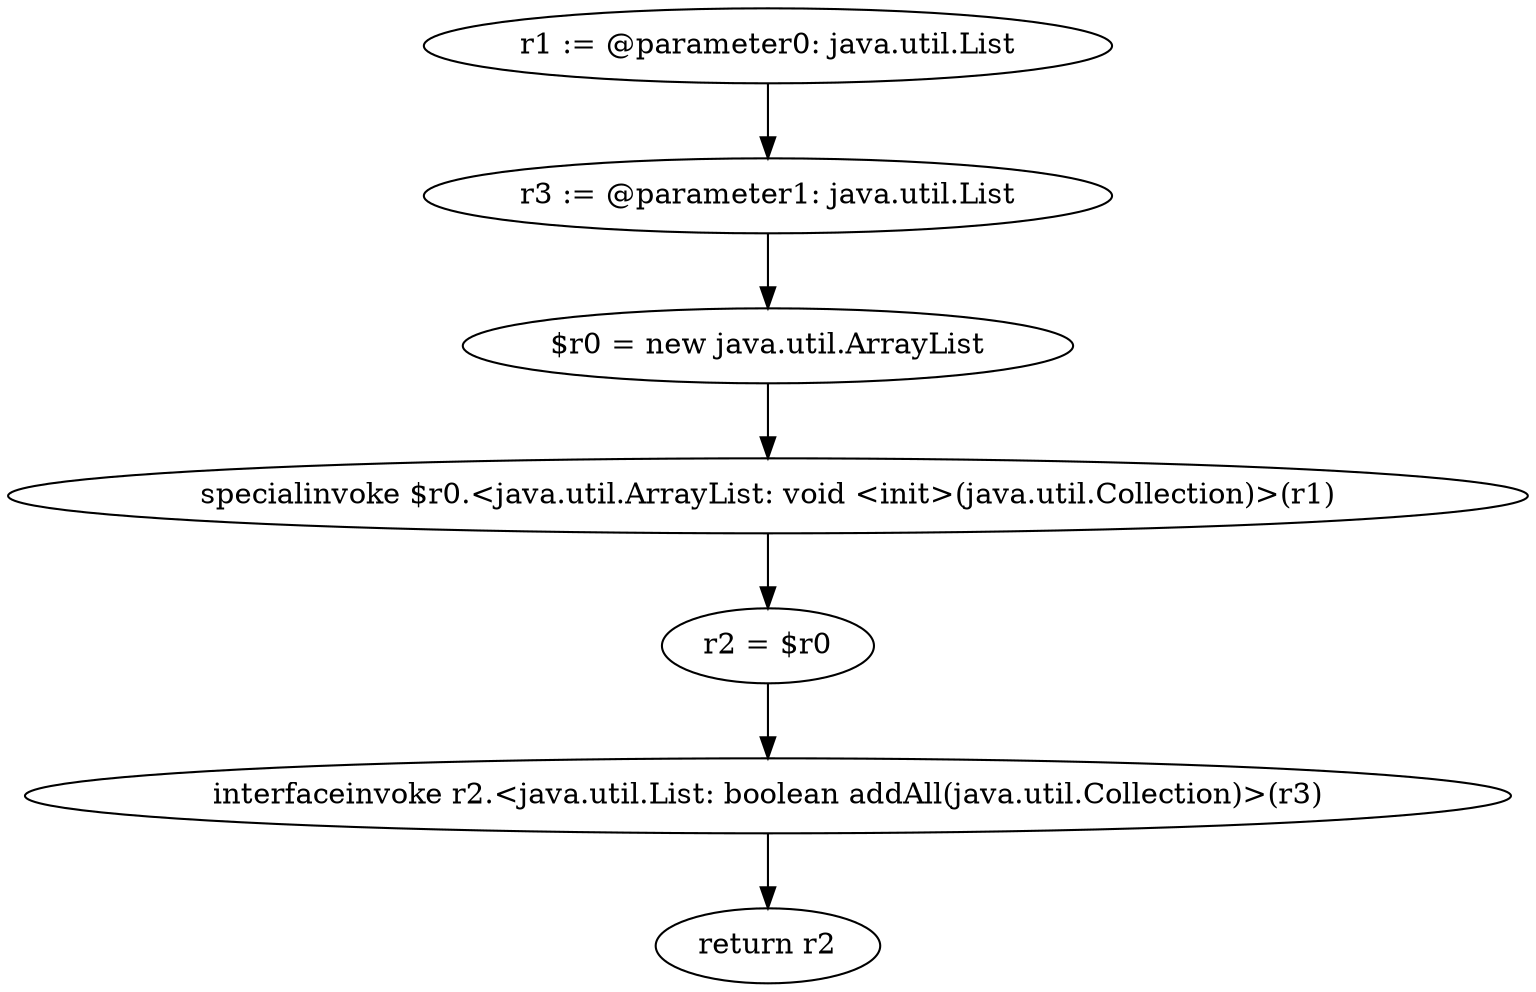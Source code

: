 digraph "unitGraph" {
    "r1 := @parameter0: java.util.List"
    "r3 := @parameter1: java.util.List"
    "$r0 = new java.util.ArrayList"
    "specialinvoke $r0.<java.util.ArrayList: void <init>(java.util.Collection)>(r1)"
    "r2 = $r0"
    "interfaceinvoke r2.<java.util.List: boolean addAll(java.util.Collection)>(r3)"
    "return r2"
    "r1 := @parameter0: java.util.List"->"r3 := @parameter1: java.util.List";
    "r3 := @parameter1: java.util.List"->"$r0 = new java.util.ArrayList";
    "$r0 = new java.util.ArrayList"->"specialinvoke $r0.<java.util.ArrayList: void <init>(java.util.Collection)>(r1)";
    "specialinvoke $r0.<java.util.ArrayList: void <init>(java.util.Collection)>(r1)"->"r2 = $r0";
    "r2 = $r0"->"interfaceinvoke r2.<java.util.List: boolean addAll(java.util.Collection)>(r3)";
    "interfaceinvoke r2.<java.util.List: boolean addAll(java.util.Collection)>(r3)"->"return r2";
}
